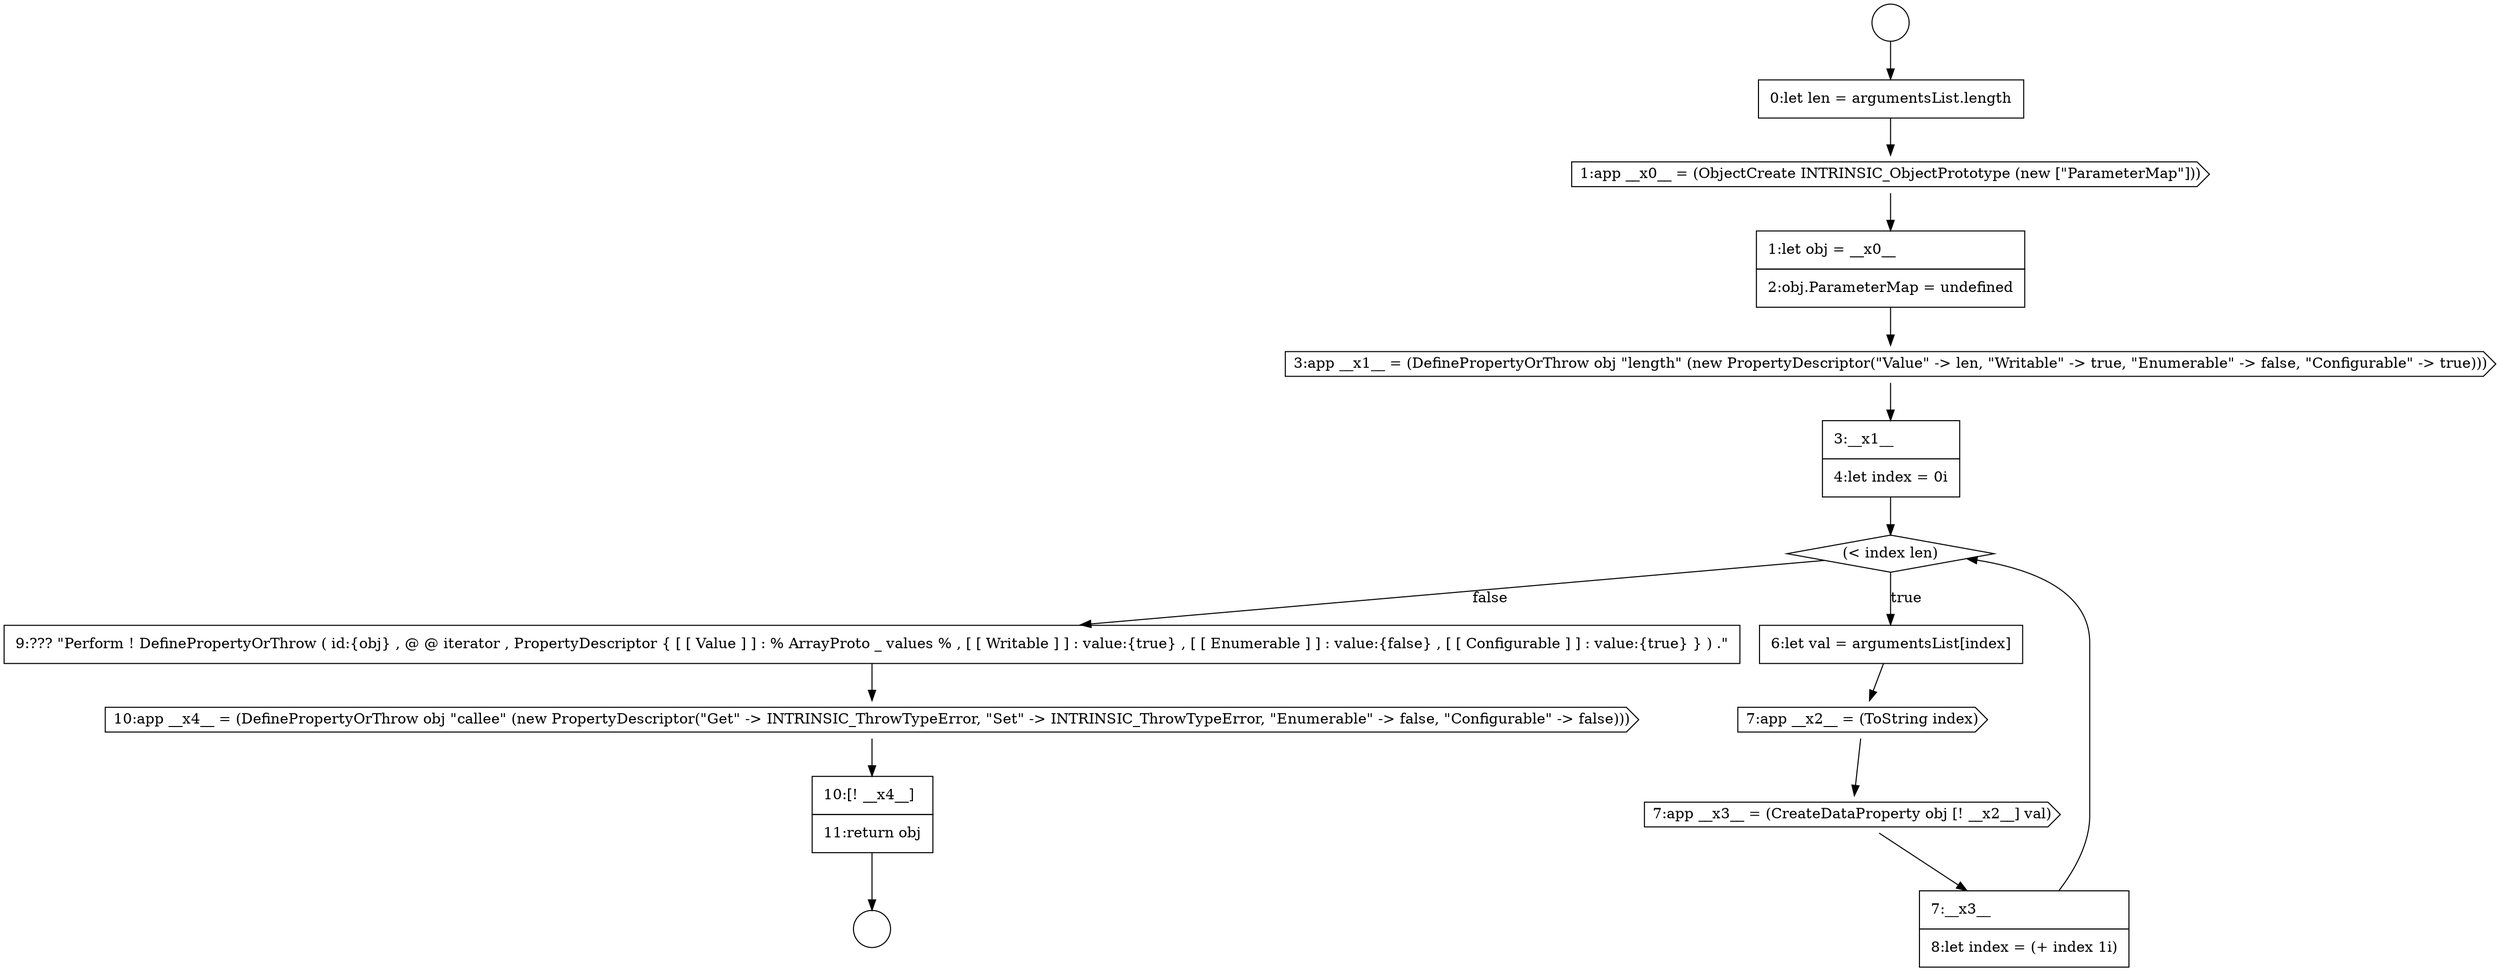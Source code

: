 digraph {
  node2363 [shape=circle label=" " color="black" fillcolor="white" style=filled]
  node2373 [shape=cds, label=<<font color="black">7:app __x3__ = (CreateDataProperty obj [! __x2__] val)</font>> color="black" fillcolor="white" style=filled]
  node2364 [shape=circle label=" " color="black" fillcolor="white" style=filled]
  node2377 [shape=none, margin=0, label=<<font color="black">
    <table border="0" cellborder="1" cellspacing="0" cellpadding="10">
      <tr><td align="left">10:[! __x4__]</td></tr>
      <tr><td align="left">11:return obj</td></tr>
    </table>
  </font>> color="black" fillcolor="white" style=filled]
  node2370 [shape=diamond, label=<<font color="black">(&lt; index len)</font>> color="black" fillcolor="white" style=filled]
  node2368 [shape=cds, label=<<font color="black">3:app __x1__ = (DefinePropertyOrThrow obj &quot;length&quot; (new PropertyDescriptor(&quot;Value&quot; -&gt; len, &quot;Writable&quot; -&gt; true, &quot;Enumerable&quot; -&gt; false, &quot;Configurable&quot; -&gt; true)))</font>> color="black" fillcolor="white" style=filled]
  node2376 [shape=cds, label=<<font color="black">10:app __x4__ = (DefinePropertyOrThrow obj &quot;callee&quot; (new PropertyDescriptor(&quot;Get&quot; -&gt; INTRINSIC_ThrowTypeError, &quot;Set&quot; -&gt; INTRINSIC_ThrowTypeError, &quot;Enumerable&quot; -&gt; false, &quot;Configurable&quot; -&gt; false)))</font>> color="black" fillcolor="white" style=filled]
  node2375 [shape=none, margin=0, label=<<font color="black">
    <table border="0" cellborder="1" cellspacing="0" cellpadding="10">
      <tr><td align="left">9:??? &quot;Perform ! DefinePropertyOrThrow ( id:{obj} , @ @ iterator , PropertyDescriptor { [ [ Value ] ] : % ArrayProto _ values % , [ [ Writable ] ] : value:{true} , [ [ Enumerable ] ] : value:{false} , [ [ Configurable ] ] : value:{true} } ) .&quot;</td></tr>
    </table>
  </font>> color="black" fillcolor="white" style=filled]
  node2374 [shape=none, margin=0, label=<<font color="black">
    <table border="0" cellborder="1" cellspacing="0" cellpadding="10">
      <tr><td align="left">7:__x3__</td></tr>
      <tr><td align="left">8:let index = (+ index 1i)</td></tr>
    </table>
  </font>> color="black" fillcolor="white" style=filled]
  node2366 [shape=cds, label=<<font color="black">1:app __x0__ = (ObjectCreate INTRINSIC_ObjectPrototype (new [&quot;ParameterMap&quot;]))</font>> color="black" fillcolor="white" style=filled]
  node2372 [shape=cds, label=<<font color="black">7:app __x2__ = (ToString index)</font>> color="black" fillcolor="white" style=filled]
  node2367 [shape=none, margin=0, label=<<font color="black">
    <table border="0" cellborder="1" cellspacing="0" cellpadding="10">
      <tr><td align="left">1:let obj = __x0__</td></tr>
      <tr><td align="left">2:obj.ParameterMap = undefined</td></tr>
    </table>
  </font>> color="black" fillcolor="white" style=filled]
  node2371 [shape=none, margin=0, label=<<font color="black">
    <table border="0" cellborder="1" cellspacing="0" cellpadding="10">
      <tr><td align="left">6:let val = argumentsList[index]</td></tr>
    </table>
  </font>> color="black" fillcolor="white" style=filled]
  node2365 [shape=none, margin=0, label=<<font color="black">
    <table border="0" cellborder="1" cellspacing="0" cellpadding="10">
      <tr><td align="left">0:let len = argumentsList.length</td></tr>
    </table>
  </font>> color="black" fillcolor="white" style=filled]
  node2369 [shape=none, margin=0, label=<<font color="black">
    <table border="0" cellborder="1" cellspacing="0" cellpadding="10">
      <tr><td align="left">3:__x1__</td></tr>
      <tr><td align="left">4:let index = 0i</td></tr>
    </table>
  </font>> color="black" fillcolor="white" style=filled]
  node2373 -> node2374 [ color="black"]
  node2372 -> node2373 [ color="black"]
  node2376 -> node2377 [ color="black"]
  node2374 -> node2370 [ color="black"]
  node2366 -> node2367 [ color="black"]
  node2375 -> node2376 [ color="black"]
  node2367 -> node2368 [ color="black"]
  node2370 -> node2371 [label=<<font color="black">true</font>> color="black"]
  node2370 -> node2375 [label=<<font color="black">false</font>> color="black"]
  node2371 -> node2372 [ color="black"]
  node2369 -> node2370 [ color="black"]
  node2377 -> node2364 [ color="black"]
  node2363 -> node2365 [ color="black"]
  node2368 -> node2369 [ color="black"]
  node2365 -> node2366 [ color="black"]
}
